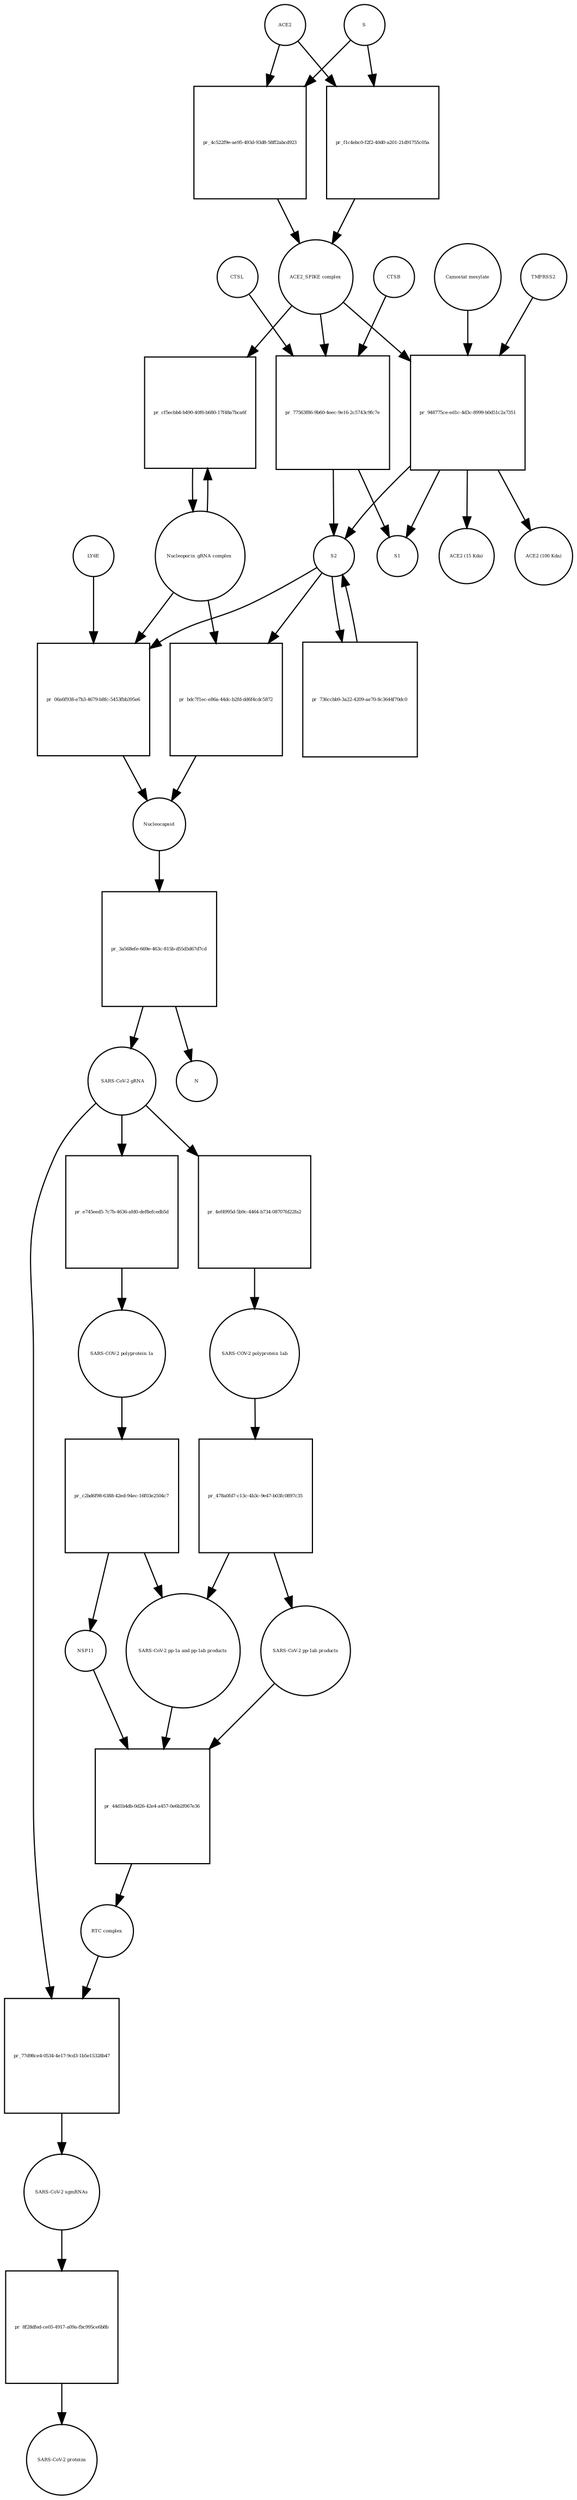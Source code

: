strict digraph  {
ACE2 [annotation="", bipartite=0, cls=macromolecule, fontsize=4, label=ACE2, shape=circle];
"pr_4c522f9e-ae95-493d-93d8-58ff2abcd923" [annotation="", bipartite=1, cls=process, fontsize=4, label="pr_4c522f9e-ae95-493d-93d8-58ff2abcd923", shape=square];
"ACE2_SPIKE complex" [annotation="", bipartite=0, cls=complex, fontsize=4, label="ACE2_SPIKE complex", shape=circle];
S [annotation="", bipartite=0, cls="macromolecule multimer", fontsize=4, label=S, shape=circle];
"Nucleoporin_gRNA complex " [annotation="", bipartite=0, cls=complex, fontsize=4, label="Nucleoporin_gRNA complex ", shape=circle];
"pr_cf5ecbb4-b490-40f6-b680-17f48a7bca6f" [annotation="", bipartite=1, cls=process, fontsize=4, label="pr_cf5ecbb4-b490-40f6-b680-17f48a7bca6f", shape=square];
"pr_77563f86-9b60-4eec-9e16-2c5743c9fc7e" [annotation="", bipartite=1, cls=process, fontsize=4, label="pr_77563f86-9b60-4eec-9e16-2c5743c9fc7e", shape=square];
S2 [annotation="", bipartite=0, cls=macromolecule, fontsize=4, label=S2, shape=circle];
CTSB [annotation="", bipartite=0, cls=macromolecule, fontsize=4, label=CTSB, shape=circle];
CTSL [annotation="", bipartite=0, cls=macromolecule, fontsize=4, label=CTSL, shape=circle];
S1 [annotation="", bipartite=0, cls=macromolecule, fontsize=4, label=S1, shape=circle];
"pr_948775ce-ed1c-4d3c-8999-b0d51c2a7351" [annotation="", bipartite=1, cls=process, fontsize=4, label="pr_948775ce-ed1c-4d3c-8999-b0d51c2a7351", shape=square];
TMPRSS2 [annotation="", bipartite=0, cls=macromolecule, fontsize=4, label=TMPRSS2, shape=circle];
"Camostat mesylate" [annotation="urn_miriam_pubchem.compound_2536", bipartite=0, cls="simple chemical", fontsize=4, label="Camostat mesylate", shape=circle];
"ACE2 (15 Kda)" [annotation="", bipartite=0, cls=macromolecule, fontsize=4, label="ACE2 (15 Kda)", shape=circle];
"ACE2 (100 Kda)" [annotation="", bipartite=0, cls=macromolecule, fontsize=4, label="ACE2 (100 Kda)", shape=circle];
"pr_f1c4ebc0-f2f2-40d0-a201-21d91755c05a" [annotation="", bipartite=1, cls=process, fontsize=4, label="pr_f1c4ebc0-f2f2-40d0-a201-21d91755c05a", shape=square];
"pr_06a6f938-e7b3-4679-b8fc-5453fbb395e6" [annotation="", bipartite=1, cls=process, fontsize=4, label="pr_06a6f938-e7b3-4679-b8fc-5453fbb395e6", shape=square];
Nucleocapsid [annotation="", bipartite=0, cls=complex, fontsize=4, label=Nucleocapsid, shape=circle];
LY6E [annotation="", bipartite=0, cls=macromolecule, fontsize=4, label=LY6E, shape=circle];
"pr_736ccbb9-3a22-4209-ae70-8c3644f70dc0" [annotation="", bipartite=1, cls=process, fontsize=4, label="pr_736ccbb9-3a22-4209-ae70-8c3644f70dc0", shape=square];
"pr_bdc7f1ec-e86a-44dc-b2fd-dd6f4cdc5872" [annotation="", bipartite=1, cls=process, fontsize=4, label="pr_bdc7f1ec-e86a-44dc-b2fd-dd6f4cdc5872", shape=square];
" SARS-CoV-2 gRNA" [annotation="", bipartite=0, cls="nucleic acid feature", fontsize=4, label=" SARS-CoV-2 gRNA", shape=circle];
"pr_4ef4995d-5b9c-4464-b734-08707fd22fa2" [annotation="", bipartite=1, cls=process, fontsize=4, label="pr_4ef4995d-5b9c-4464-b734-08707fd22fa2", shape=square];
"SARS-COV-2 polyprotein 1ab" [annotation="", bipartite=0, cls=macromolecule, fontsize=4, label="SARS-COV-2 polyprotein 1ab", shape=circle];
"pr_3a568efe-669e-463c-815b-d55d5d67d7cd" [annotation="", bipartite=1, cls=process, fontsize=4, label="pr_3a568efe-669e-463c-815b-d55d5d67d7cd", shape=square];
N [annotation="", bipartite=0, cls=macromolecule, fontsize=4, label=N, shape=circle];
"pr_77d98ce4-0534-4e17-9cd3-1b5e15328b47" [annotation="", bipartite=1, cls=process, fontsize=4, label="pr_77d98ce4-0534-4e17-9cd3-1b5e15328b47", shape=square];
"SARS-CoV-2 sgmRNAs" [annotation="", bipartite=0, cls=complex, fontsize=4, label="SARS-CoV-2 sgmRNAs", shape=circle];
"RTC complex" [annotation="", bipartite=0, cls=complex, fontsize=4, label="RTC complex", shape=circle];
"pr_8f28dfed-ce05-4917-a09a-fbc995ce6b8b" [annotation="", bipartite=1, cls=process, fontsize=4, label="pr_8f28dfed-ce05-4917-a09a-fbc995ce6b8b", shape=square];
"SARS-CoV-2 proteins" [annotation="", bipartite=0, cls=complex, fontsize=4, label="SARS-CoV-2 proteins", shape=circle];
"pr_478a0fd7-c13c-4b3c-9e47-b03fc0897c35" [annotation="", bipartite=1, cls=process, fontsize=4, label="pr_478a0fd7-c13c-4b3c-9e47-b03fc0897c35", shape=square];
"SARS-CoV-2 pp-1ab products" [annotation="", bipartite=0, cls=complex, fontsize=4, label="SARS-CoV-2 pp-1ab products", shape=circle];
"SARS-CoV-2 pp-1a and pp-1ab products" [annotation="", bipartite=0, cls=complex, fontsize=4, label="SARS-CoV-2 pp-1a and pp-1ab products", shape=circle];
"pr_44d1b4db-0d26-42e4-a457-0e6b2f067e36" [annotation="", bipartite=1, cls=process, fontsize=4, label="pr_44d1b4db-0d26-42e4-a457-0e6b2f067e36", shape=square];
NSP11 [annotation="", bipartite=0, cls=macromolecule, fontsize=4, label=NSP11, shape=circle];
"SARS-COV-2 polyprotein 1a" [annotation="", bipartite=0, cls=macromolecule, fontsize=4, label="SARS-COV-2 polyprotein 1a", shape=circle];
"pr_c2bd6f98-6388-42ed-94ec-16f03e2504c7" [annotation="", bipartite=1, cls=process, fontsize=4, label="pr_c2bd6f98-6388-42ed-94ec-16f03e2504c7", shape=square];
"pr_e745eed5-7c7b-4636-afd0-def8efcedb5d" [annotation="", bipartite=1, cls=process, fontsize=4, label="pr_e745eed5-7c7b-4636-afd0-def8efcedb5d", shape=square];
ACE2 -> "pr_4c522f9e-ae95-493d-93d8-58ff2abcd923"  [annotation="", interaction_type=consumption];
ACE2 -> "pr_f1c4ebc0-f2f2-40d0-a201-21d91755c05a"  [annotation="", interaction_type=consumption];
"pr_4c522f9e-ae95-493d-93d8-58ff2abcd923" -> "ACE2_SPIKE complex"  [annotation="", interaction_type=production];
"ACE2_SPIKE complex" -> "pr_cf5ecbb4-b490-40f6-b680-17f48a7bca6f"  [annotation="urn_miriam_pubmed_32142651|urn_miriam_pubmed_32094589", interaction_type=stimulation];
"ACE2_SPIKE complex" -> "pr_77563f86-9b60-4eec-9e16-2c5743c9fc7e"  [annotation="", interaction_type=consumption];
"ACE2_SPIKE complex" -> "pr_948775ce-ed1c-4d3c-8999-b0d51c2a7351"  [annotation="", interaction_type=consumption];
S -> "pr_4c522f9e-ae95-493d-93d8-58ff2abcd923"  [annotation="", interaction_type=consumption];
S -> "pr_f1c4ebc0-f2f2-40d0-a201-21d91755c05a"  [annotation="", interaction_type=consumption];
"Nucleoporin_gRNA complex " -> "pr_cf5ecbb4-b490-40f6-b680-17f48a7bca6f"  [annotation="", interaction_type=consumption];
"Nucleoporin_gRNA complex " -> "pr_06a6f938-e7b3-4679-b8fc-5453fbb395e6"  [annotation="", interaction_type=consumption];
"Nucleoporin_gRNA complex " -> "pr_bdc7f1ec-e86a-44dc-b2fd-dd6f4cdc5872"  [annotation="", interaction_type=consumption];
"pr_cf5ecbb4-b490-40f6-b680-17f48a7bca6f" -> "Nucleoporin_gRNA complex "  [annotation="", interaction_type=production];
"pr_77563f86-9b60-4eec-9e16-2c5743c9fc7e" -> S2  [annotation="", interaction_type=production];
"pr_77563f86-9b60-4eec-9e16-2c5743c9fc7e" -> S1  [annotation="", interaction_type=production];
S2 -> "pr_06a6f938-e7b3-4679-b8fc-5453fbb395e6"  [annotation="urn_miriam_doi_10.1101%2F2020.03.05.979260|urn_miriam_doi_10.1101%2F2020.04.02.021469", interaction_type=stimulation];
S2 -> "pr_736ccbb9-3a22-4209-ae70-8c3644f70dc0"  [annotation="", interaction_type=consumption];
S2 -> "pr_bdc7f1ec-e86a-44dc-b2fd-dd6f4cdc5872"  [annotation="", interaction_type=stimulation];
CTSB -> "pr_77563f86-9b60-4eec-9e16-2c5743c9fc7e"  [annotation=urn_miriam_pubmed_32142651, interaction_type=catalysis];
CTSL -> "pr_77563f86-9b60-4eec-9e16-2c5743c9fc7e"  [annotation=urn_miriam_pubmed_32142651, interaction_type=catalysis];
"pr_948775ce-ed1c-4d3c-8999-b0d51c2a7351" -> S2  [annotation="", interaction_type=production];
"pr_948775ce-ed1c-4d3c-8999-b0d51c2a7351" -> S1  [annotation="", interaction_type=production];
"pr_948775ce-ed1c-4d3c-8999-b0d51c2a7351" -> "ACE2 (15 Kda)"  [annotation="", interaction_type=production];
"pr_948775ce-ed1c-4d3c-8999-b0d51c2a7351" -> "ACE2 (100 Kda)"  [annotation="", interaction_type=production];
TMPRSS2 -> "pr_948775ce-ed1c-4d3c-8999-b0d51c2a7351"  [annotation="urn_miriam_pubmed_32142651|urn_miriam_pubmed_32094589|urn_miriam_pubmed_24227843", interaction_type=catalysis];
"Camostat mesylate" -> "pr_948775ce-ed1c-4d3c-8999-b0d51c2a7351"  [annotation="urn_miriam_pubmed_32142651|urn_miriam_pubmed_32094589|urn_miriam_pubmed_24227843", interaction_type=inhibition];
"pr_f1c4ebc0-f2f2-40d0-a201-21d91755c05a" -> "ACE2_SPIKE complex"  [annotation="", interaction_type=production];
"pr_06a6f938-e7b3-4679-b8fc-5453fbb395e6" -> Nucleocapsid  [annotation="", interaction_type=production];
Nucleocapsid -> "pr_3a568efe-669e-463c-815b-d55d5d67d7cd"  [annotation="", interaction_type=consumption];
LY6E -> "pr_06a6f938-e7b3-4679-b8fc-5453fbb395e6"  [annotation="urn_miriam_doi_10.1101%2F2020.03.05.979260|urn_miriam_doi_10.1101%2F2020.04.02.021469", interaction_type=inhibition];
"pr_736ccbb9-3a22-4209-ae70-8c3644f70dc0" -> S2  [annotation="", interaction_type=production];
"pr_bdc7f1ec-e86a-44dc-b2fd-dd6f4cdc5872" -> Nucleocapsid  [annotation="", interaction_type=production];
" SARS-CoV-2 gRNA" -> "pr_4ef4995d-5b9c-4464-b734-08707fd22fa2"  [annotation="", interaction_type=consumption];
" SARS-CoV-2 gRNA" -> "pr_77d98ce4-0534-4e17-9cd3-1b5e15328b47"  [annotation="", interaction_type=consumption];
" SARS-CoV-2 gRNA" -> "pr_e745eed5-7c7b-4636-afd0-def8efcedb5d"  [annotation="", interaction_type=consumption];
"pr_4ef4995d-5b9c-4464-b734-08707fd22fa2" -> "SARS-COV-2 polyprotein 1ab"  [annotation="", interaction_type=production];
"SARS-COV-2 polyprotein 1ab" -> "pr_478a0fd7-c13c-4b3c-9e47-b03fc0897c35"  [annotation=urn_miriam_pubmed_31226023, interaction_type=catalysis];
"pr_3a568efe-669e-463c-815b-d55d5d67d7cd" -> " SARS-CoV-2 gRNA"  [annotation="", interaction_type=production];
"pr_3a568efe-669e-463c-815b-d55d5d67d7cd" -> N  [annotation="", interaction_type=production];
"pr_77d98ce4-0534-4e17-9cd3-1b5e15328b47" -> "SARS-CoV-2 sgmRNAs"  [annotation="", interaction_type=production];
"SARS-CoV-2 sgmRNAs" -> "pr_8f28dfed-ce05-4917-a09a-fbc995ce6b8b"  [annotation="", interaction_type=consumption];
"RTC complex" -> "pr_77d98ce4-0534-4e17-9cd3-1b5e15328b47"  [annotation=urn_miriam_pubmed_31226023, interaction_type="necessary stimulation"];
"pr_8f28dfed-ce05-4917-a09a-fbc995ce6b8b" -> "SARS-CoV-2 proteins"  [annotation="", interaction_type=production];
"pr_478a0fd7-c13c-4b3c-9e47-b03fc0897c35" -> "SARS-CoV-2 pp-1ab products"  [annotation="", interaction_type=production];
"pr_478a0fd7-c13c-4b3c-9e47-b03fc0897c35" -> "SARS-CoV-2 pp-1a and pp-1ab products"  [annotation="", interaction_type=production];
"SARS-CoV-2 pp-1ab products" -> "pr_44d1b4db-0d26-42e4-a457-0e6b2f067e36"  [annotation="", interaction_type=consumption];
"SARS-CoV-2 pp-1a and pp-1ab products" -> "pr_44d1b4db-0d26-42e4-a457-0e6b2f067e36"  [annotation="", interaction_type=consumption];
"pr_44d1b4db-0d26-42e4-a457-0e6b2f067e36" -> "RTC complex"  [annotation="", interaction_type=production];
NSP11 -> "pr_44d1b4db-0d26-42e4-a457-0e6b2f067e36"  [annotation="", interaction_type=consumption];
"SARS-COV-2 polyprotein 1a" -> "pr_c2bd6f98-6388-42ed-94ec-16f03e2504c7"  [annotation=urn_miriam_pubmed_31226023, interaction_type=catalysis];
"pr_c2bd6f98-6388-42ed-94ec-16f03e2504c7" -> NSP11  [annotation="", interaction_type=production];
"pr_c2bd6f98-6388-42ed-94ec-16f03e2504c7" -> "SARS-CoV-2 pp-1a and pp-1ab products"  [annotation="", interaction_type=production];
"pr_e745eed5-7c7b-4636-afd0-def8efcedb5d" -> "SARS-COV-2 polyprotein 1a"  [annotation="", interaction_type=production];
}
